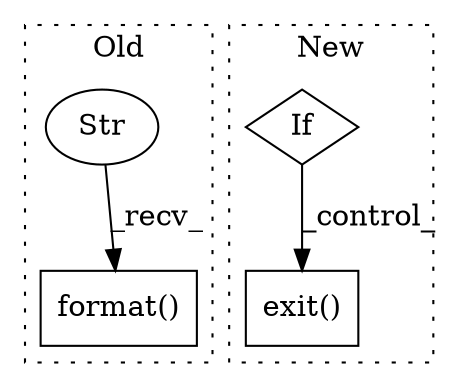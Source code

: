 digraph G {
subgraph cluster0 {
1 [label="format()" a="75" s="1855,1923" l="49,1" shape="box"];
3 [label="Str" a="66" s="1855" l="41" shape="ellipse"];
label = "Old";
style="dotted";
}
subgraph cluster1 {
2 [label="exit()" a="75" s="886,893" l="5,1" shape="box"];
4 [label="If" a="96" s="657" l="3" shape="diamond"];
label = "New";
style="dotted";
}
3 -> 1 [label="_recv_"];
4 -> 2 [label="_control_"];
}